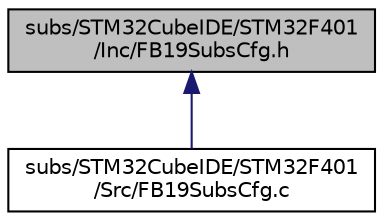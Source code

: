 digraph "subs/STM32CubeIDE/STM32F401/Inc/FB19SubsCfg.h"
{
 // LATEX_PDF_SIZE
  edge [fontname="Helvetica",fontsize="10",labelfontname="Helvetica",labelfontsize="10"];
  node [fontname="Helvetica",fontsize="10",shape=record];
  Node1 [label="subs/STM32CubeIDE/STM32F401\l/Inc/FB19SubsCfg.h",height=0.2,width=0.4,color="black", fillcolor="grey75", style="filled", fontcolor="black",tooltip="This file publishes the interface of the FieldBus19 Subscriber configuration file."];
  Node1 -> Node2 [dir="back",color="midnightblue",fontsize="10",style="solid"];
  Node2 [label="subs/STM32CubeIDE/STM32F401\l/Src/FB19SubsCfg.c",height=0.2,width=0.4,color="black", fillcolor="white", style="filled",URL="$_f_b19_subs_cfg_8c.html",tooltip="This file implements the interface of the FieldBus19 Subscriber configuration module."];
}
